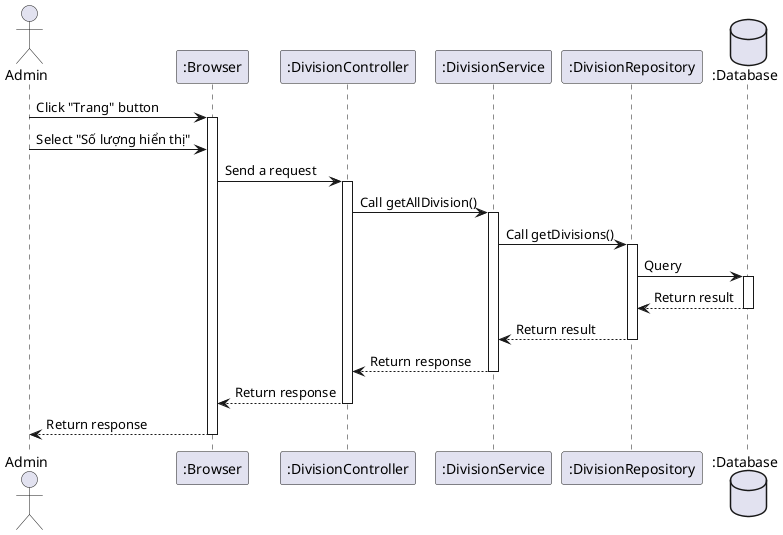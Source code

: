 @startuml
actor Admin as user

participant ":Browser" as a
participant ":DivisionController" as b
participant ":DivisionService" as c
participant ":DivisionRepository" as d
database ":Database" as e

user -> a++: Click "Trang" button
user -> a: Select "Số lượng hiển thị"
a -> b++: Send a request
b -> c++: Call getAllDivision()
c -> d++: Call getDivisions()
d -> e++: Query

e --> d--: Return result
d --> c--: Return result
c --> b--: Return response
b --> a--: Return response
a --> user--: Return response
@endumls